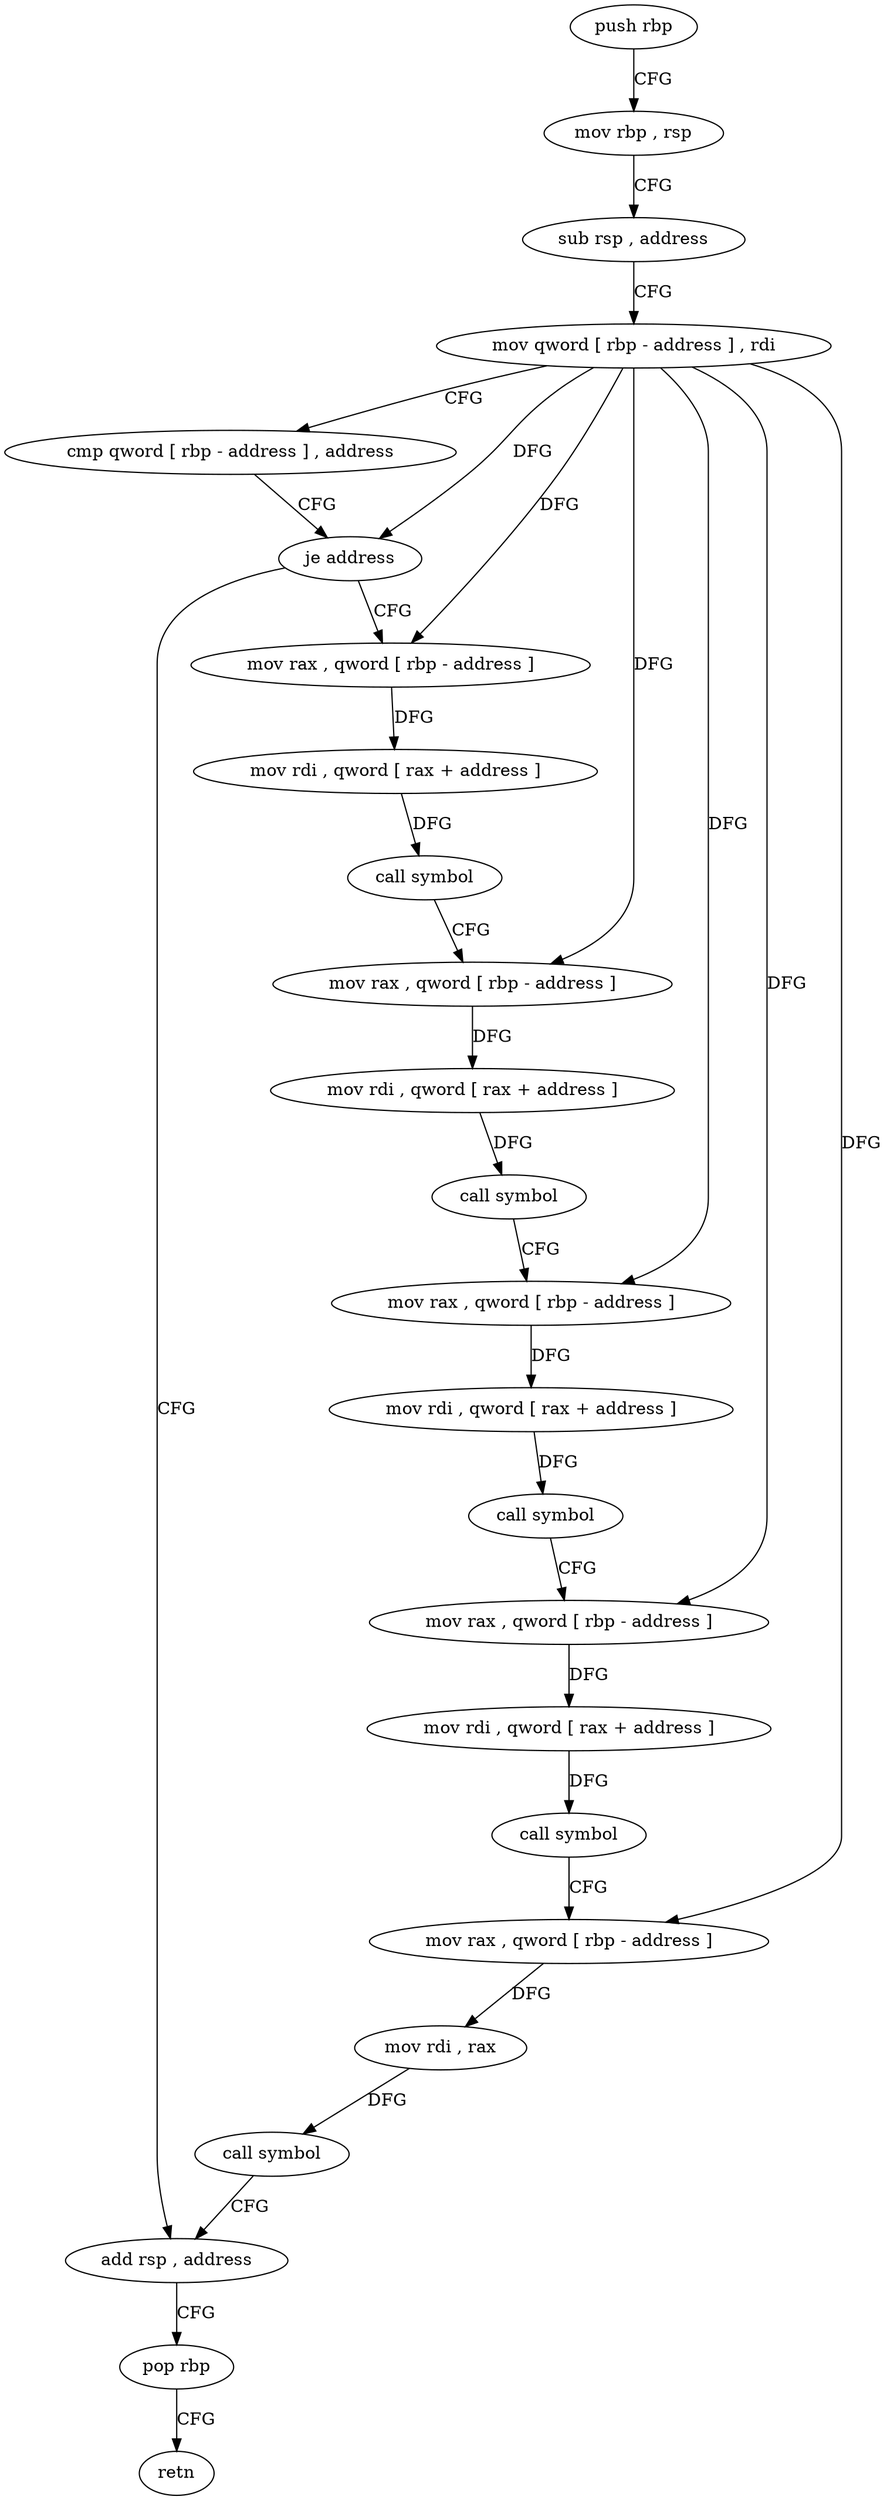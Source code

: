 digraph "func" {
"85664" [label = "push rbp" ]
"85665" [label = "mov rbp , rsp" ]
"85668" [label = "sub rsp , address" ]
"85672" [label = "mov qword [ rbp - address ] , rdi" ]
"85676" [label = "cmp qword [ rbp - address ] , address" ]
"85681" [label = "je address" ]
"85751" [label = "add rsp , address" ]
"85687" [label = "mov rax , qword [ rbp - address ]" ]
"85755" [label = "pop rbp" ]
"85756" [label = "retn" ]
"85691" [label = "mov rdi , qword [ rax + address ]" ]
"85695" [label = "call symbol" ]
"85700" [label = "mov rax , qword [ rbp - address ]" ]
"85704" [label = "mov rdi , qword [ rax + address ]" ]
"85708" [label = "call symbol" ]
"85713" [label = "mov rax , qword [ rbp - address ]" ]
"85717" [label = "mov rdi , qword [ rax + address ]" ]
"85721" [label = "call symbol" ]
"85726" [label = "mov rax , qword [ rbp - address ]" ]
"85730" [label = "mov rdi , qword [ rax + address ]" ]
"85734" [label = "call symbol" ]
"85739" [label = "mov rax , qword [ rbp - address ]" ]
"85743" [label = "mov rdi , rax" ]
"85746" [label = "call symbol" ]
"85664" -> "85665" [ label = "CFG" ]
"85665" -> "85668" [ label = "CFG" ]
"85668" -> "85672" [ label = "CFG" ]
"85672" -> "85676" [ label = "CFG" ]
"85672" -> "85681" [ label = "DFG" ]
"85672" -> "85687" [ label = "DFG" ]
"85672" -> "85700" [ label = "DFG" ]
"85672" -> "85713" [ label = "DFG" ]
"85672" -> "85726" [ label = "DFG" ]
"85672" -> "85739" [ label = "DFG" ]
"85676" -> "85681" [ label = "CFG" ]
"85681" -> "85751" [ label = "CFG" ]
"85681" -> "85687" [ label = "CFG" ]
"85751" -> "85755" [ label = "CFG" ]
"85687" -> "85691" [ label = "DFG" ]
"85755" -> "85756" [ label = "CFG" ]
"85691" -> "85695" [ label = "DFG" ]
"85695" -> "85700" [ label = "CFG" ]
"85700" -> "85704" [ label = "DFG" ]
"85704" -> "85708" [ label = "DFG" ]
"85708" -> "85713" [ label = "CFG" ]
"85713" -> "85717" [ label = "DFG" ]
"85717" -> "85721" [ label = "DFG" ]
"85721" -> "85726" [ label = "CFG" ]
"85726" -> "85730" [ label = "DFG" ]
"85730" -> "85734" [ label = "DFG" ]
"85734" -> "85739" [ label = "CFG" ]
"85739" -> "85743" [ label = "DFG" ]
"85743" -> "85746" [ label = "DFG" ]
"85746" -> "85751" [ label = "CFG" ]
}
